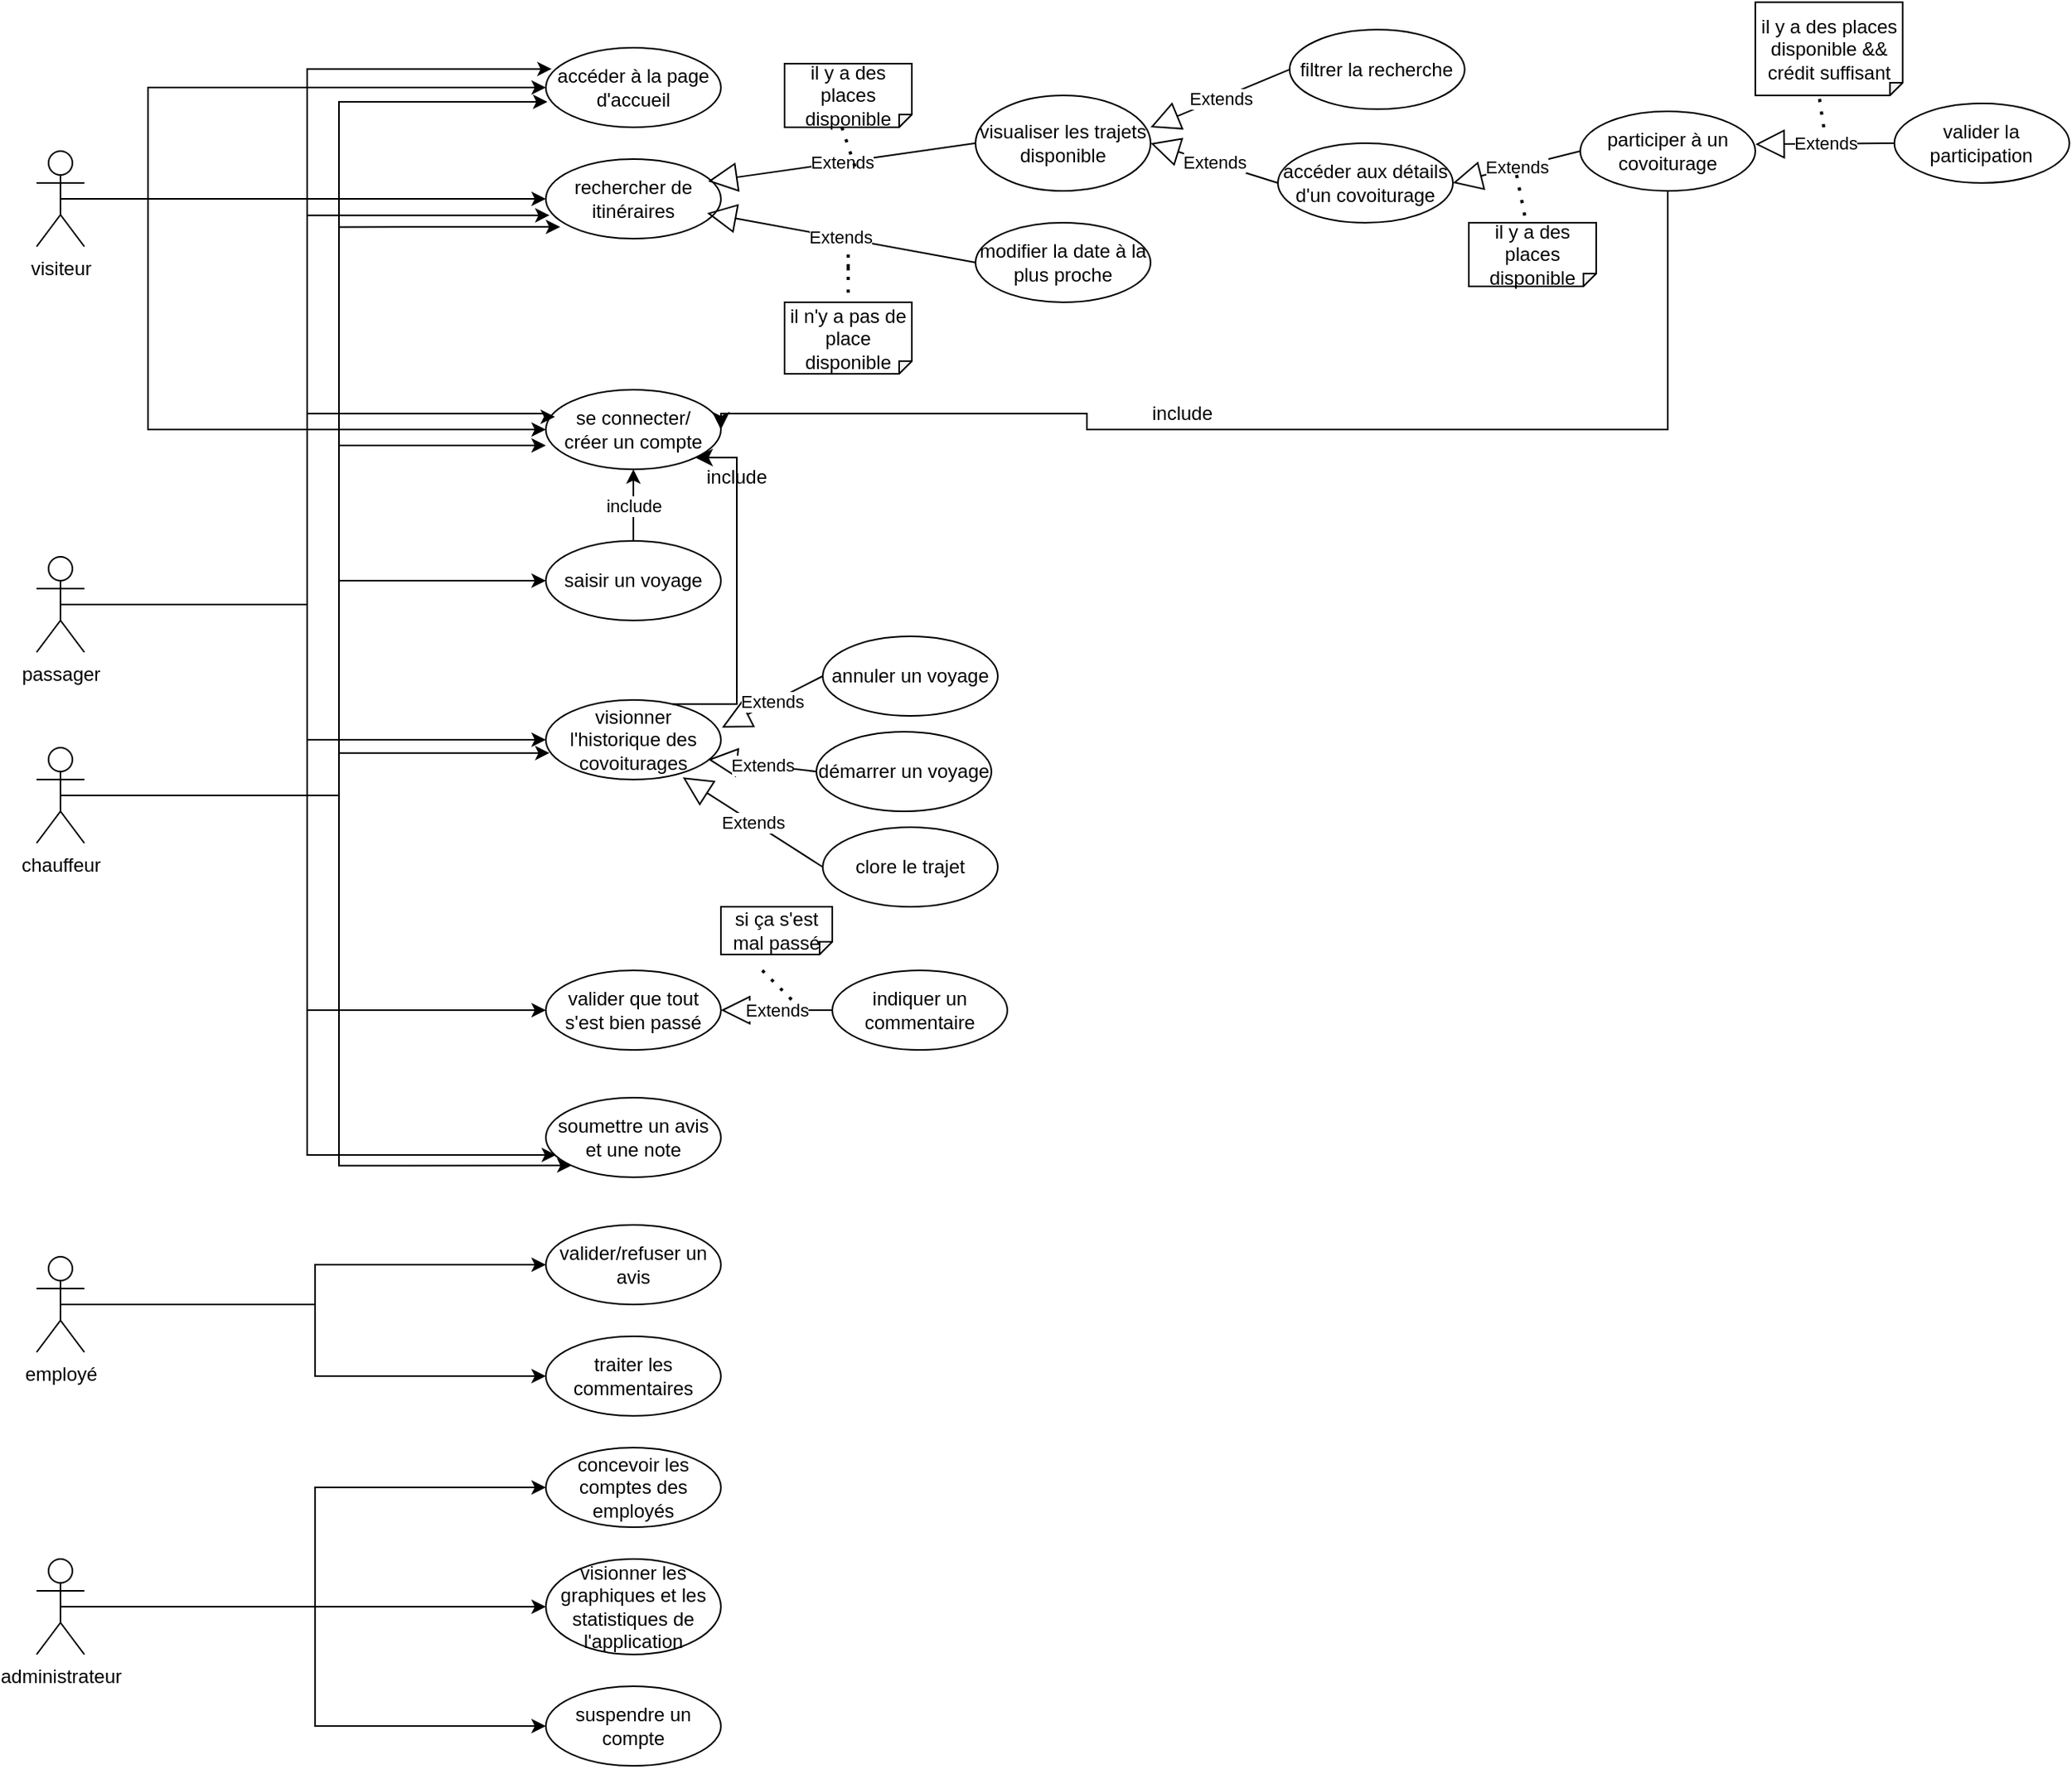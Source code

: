 <mxfile version="24.8.4">
  <diagram name="Page-1" id="wiz2T5z6nVeBckWS1VCR">
    <mxGraphModel dx="3096" dy="1177" grid="1" gridSize="10" guides="1" tooltips="1" connect="1" arrows="1" fold="1" page="1" pageScale="1" pageWidth="827" pageHeight="1169" math="0" shadow="0">
      <root>
        <mxCell id="0" />
        <mxCell id="1" parent="0" />
        <mxCell id="C1aFdkROowqhtCtDCV_U-31" value="accéder à la page d&#39;accueil" style="ellipse;whiteSpace=wrap;html=1;" vertex="1" parent="1">
          <mxGeometry x="130" y="420" width="110" height="50" as="geometry" />
        </mxCell>
        <mxCell id="C1aFdkROowqhtCtDCV_U-32" value="rechercher de itinéraires" style="ellipse;whiteSpace=wrap;html=1;" vertex="1" parent="1">
          <mxGeometry x="130" y="490" width="110" height="50" as="geometry" />
        </mxCell>
        <mxCell id="C1aFdkROowqhtCtDCV_U-33" value="visualiser les trajets disponible" style="ellipse;whiteSpace=wrap;html=1;" vertex="1" parent="1">
          <mxGeometry x="400" y="450" width="110" height="60" as="geometry" />
        </mxCell>
        <mxCell id="C1aFdkROowqhtCtDCV_U-38" value="modifier la date à la plus proche" style="ellipse;whiteSpace=wrap;html=1;" vertex="1" parent="1">
          <mxGeometry x="400" y="530" width="110" height="50" as="geometry" />
        </mxCell>
        <mxCell id="C1aFdkROowqhtCtDCV_U-40" value="Extends" style="endArrow=block;endSize=16;endFill=0;html=1;rounded=0;exitX=0;exitY=0.5;exitDx=0;exitDy=0;entryX=0.927;entryY=0.28;entryDx=0;entryDy=0;entryPerimeter=0;" edge="1" parent="1" source="C1aFdkROowqhtCtDCV_U-33" target="C1aFdkROowqhtCtDCV_U-32">
          <mxGeometry width="160" relative="1" as="geometry">
            <mxPoint x="250" y="610" as="sourcePoint" />
            <mxPoint x="410" y="610" as="targetPoint" />
          </mxGeometry>
        </mxCell>
        <mxCell id="C1aFdkROowqhtCtDCV_U-41" value="Extends" style="endArrow=block;endSize=16;endFill=0;html=1;rounded=0;exitX=0;exitY=0.5;exitDx=0;exitDy=0;entryX=0.921;entryY=0.68;entryDx=0;entryDy=0;entryPerimeter=0;" edge="1" parent="1" source="C1aFdkROowqhtCtDCV_U-38" target="C1aFdkROowqhtCtDCV_U-32">
          <mxGeometry width="160" relative="1" as="geometry">
            <mxPoint x="250" y="610" as="sourcePoint" />
            <mxPoint x="410" y="610" as="targetPoint" />
          </mxGeometry>
        </mxCell>
        <mxCell id="C1aFdkROowqhtCtDCV_U-42" value="" style="endArrow=none;dashed=1;html=1;dashPattern=1 3;strokeWidth=2;rounded=0;" edge="1" parent="1" target="C1aFdkROowqhtCtDCV_U-43">
          <mxGeometry width="50" height="50" relative="1" as="geometry">
            <mxPoint x="320" y="560" as="sourcePoint" />
            <mxPoint x="320" y="550" as="targetPoint" />
            <Array as="points">
              <mxPoint x="320" y="550" />
            </Array>
          </mxGeometry>
        </mxCell>
        <mxCell id="C1aFdkROowqhtCtDCV_U-43" value="il n&#39;y a pas de place disponible" style="shape=note;whiteSpace=wrap;html=1;backgroundOutline=1;darkOpacity=0.05;direction=south;size=8;" vertex="1" parent="1">
          <mxGeometry x="280" y="580" width="80" height="45" as="geometry" />
        </mxCell>
        <mxCell id="C1aFdkROowqhtCtDCV_U-44" value="il y a des places disponible" style="shape=note;whiteSpace=wrap;html=1;backgroundOutline=1;darkOpacity=0.05;direction=south;size=8;" vertex="1" parent="1">
          <mxGeometry x="280" y="430" width="80" height="40" as="geometry" />
        </mxCell>
        <mxCell id="C1aFdkROowqhtCtDCV_U-45" value="" style="endArrow=none;dashed=1;html=1;dashPattern=1 3;strokeWidth=2;rounded=0;exitX=0;exitY=0;exitDx=40;exitDy=44;exitPerimeter=0;" edge="1" parent="1" source="C1aFdkROowqhtCtDCV_U-44">
          <mxGeometry width="50" height="50" relative="1" as="geometry">
            <mxPoint x="330" y="570" as="sourcePoint" />
            <mxPoint x="326" y="500" as="targetPoint" />
          </mxGeometry>
        </mxCell>
        <mxCell id="C1aFdkROowqhtCtDCV_U-46" value="filtrer la recherche" style="ellipse;whiteSpace=wrap;html=1;" vertex="1" parent="1">
          <mxGeometry x="597.37" y="408.66" width="110" height="50" as="geometry" />
        </mxCell>
        <mxCell id="C1aFdkROowqhtCtDCV_U-47" value="accéder aux détails d&#39;un covoiturage" style="ellipse;whiteSpace=wrap;html=1;" vertex="1" parent="1">
          <mxGeometry x="590" y="480" width="110" height="50" as="geometry" />
        </mxCell>
        <mxCell id="C1aFdkROowqhtCtDCV_U-48" value="participer à un covoiturage" style="ellipse;whiteSpace=wrap;html=1;" vertex="1" parent="1">
          <mxGeometry x="780" y="460" width="110" height="50" as="geometry" />
        </mxCell>
        <mxCell id="C1aFdkROowqhtCtDCV_U-49" value="Extends" style="endArrow=block;endSize=16;endFill=0;html=1;rounded=0;exitX=0;exitY=0.5;exitDx=0;exitDy=0;entryX=0.933;entryY=0.189;entryDx=0;entryDy=0;entryPerimeter=0;" edge="1" parent="1" source="C1aFdkROowqhtCtDCV_U-46">
          <mxGeometry width="160" relative="1" as="geometry">
            <mxPoint x="397.37" y="608.66" as="sourcePoint" />
            <mxPoint x="510.0" y="470.0" as="targetPoint" />
          </mxGeometry>
        </mxCell>
        <mxCell id="C1aFdkROowqhtCtDCV_U-50" value="Extends" style="endArrow=block;endSize=16;endFill=0;html=1;rounded=0;exitX=0;exitY=0.5;exitDx=0;exitDy=0;entryX=1;entryY=0.5;entryDx=0;entryDy=0;" edge="1" parent="1" source="C1aFdkROowqhtCtDCV_U-47" target="C1aFdkROowqhtCtDCV_U-33">
          <mxGeometry width="160" relative="1" as="geometry">
            <mxPoint x="520" y="490" as="sourcePoint" />
            <mxPoint x="540" y="445" as="targetPoint" />
          </mxGeometry>
        </mxCell>
        <mxCell id="C1aFdkROowqhtCtDCV_U-51" value="Extends" style="endArrow=block;endSize=16;endFill=0;html=1;rounded=0;exitX=0;exitY=0.5;exitDx=0;exitDy=0;entryX=1;entryY=0.5;entryDx=0;entryDy=0;" edge="1" parent="1" source="C1aFdkROowqhtCtDCV_U-48" target="C1aFdkROowqhtCtDCV_U-47">
          <mxGeometry width="160" relative="1" as="geometry">
            <mxPoint x="520" y="490" as="sourcePoint" />
            <mxPoint x="560" y="525" as="targetPoint" />
          </mxGeometry>
        </mxCell>
        <mxCell id="C1aFdkROowqhtCtDCV_U-52" value="" style="endArrow=none;dashed=1;html=1;dashPattern=1 3;strokeWidth=2;rounded=0;" edge="1" target="C1aFdkROowqhtCtDCV_U-53" parent="1">
          <mxGeometry width="50" height="50" relative="1" as="geometry">
            <mxPoint x="740" y="500" as="sourcePoint" />
            <mxPoint x="680" y="510" as="targetPoint" />
          </mxGeometry>
        </mxCell>
        <mxCell id="C1aFdkROowqhtCtDCV_U-53" value="il y a des places disponible" style="shape=note;whiteSpace=wrap;html=1;backgroundOutline=1;darkOpacity=0.05;direction=south;size=8;" vertex="1" parent="1">
          <mxGeometry x="710" y="530" width="80" height="40" as="geometry" />
        </mxCell>
        <mxCell id="C1aFdkROowqhtCtDCV_U-54" value="se connecter/&lt;div&gt;créer un compte&lt;/div&gt;" style="ellipse;whiteSpace=wrap;html=1;" vertex="1" parent="1">
          <mxGeometry x="130" y="635" width="110" height="50" as="geometry" />
        </mxCell>
        <mxCell id="C1aFdkROowqhtCtDCV_U-59" value="" style="edgeStyle=segmentEdgeStyle;endArrow=classic;html=1;curved=0;rounded=0;endSize=8;startSize=8;exitX=0.5;exitY=1;exitDx=0;exitDy=0;entryX=1;entryY=0.5;entryDx=0;entryDy=0;" edge="1" parent="1" source="C1aFdkROowqhtCtDCV_U-48" target="C1aFdkROowqhtCtDCV_U-54">
          <mxGeometry width="50" height="50" relative="1" as="geometry">
            <mxPoint x="500" y="650" as="sourcePoint" />
            <mxPoint x="310" y="660" as="targetPoint" />
            <Array as="points">
              <mxPoint x="835" y="660" />
              <mxPoint x="470" y="660" />
              <mxPoint x="470" y="650" />
            </Array>
          </mxGeometry>
        </mxCell>
        <mxCell id="C1aFdkROowqhtCtDCV_U-60" value="include" style="text;html=1;align=center;verticalAlign=middle;whiteSpace=wrap;rounded=0;" vertex="1" parent="1">
          <mxGeometry x="500" y="635" width="60" height="30" as="geometry" />
        </mxCell>
        <mxCell id="C1aFdkROowqhtCtDCV_U-61" value="valider la participation" style="ellipse;whiteSpace=wrap;html=1;" vertex="1" parent="1">
          <mxGeometry x="977.37" y="455.0" width="110" height="50" as="geometry" />
        </mxCell>
        <mxCell id="C1aFdkROowqhtCtDCV_U-62" value="Extends" style="endArrow=block;endSize=16;endFill=0;html=1;rounded=0;exitX=0;exitY=0.5;exitDx=0;exitDy=0;entryX=0.933;entryY=0.189;entryDx=0;entryDy=0;entryPerimeter=0;" edge="1" source="C1aFdkROowqhtCtDCV_U-61" parent="1">
          <mxGeometry width="160" relative="1" as="geometry">
            <mxPoint x="777.37" y="619.33" as="sourcePoint" />
            <mxPoint x="890.0" y="480.67" as="targetPoint" />
          </mxGeometry>
        </mxCell>
        <mxCell id="C1aFdkROowqhtCtDCV_U-64" value="il y a des places disponible &amp;amp;&amp;amp; crédit suffisant" style="shape=note;whiteSpace=wrap;html=1;backgroundOutline=1;darkOpacity=0.05;direction=south;size=8;" vertex="1" parent="1">
          <mxGeometry x="890" y="391.34" width="92.63" height="58.66" as="geometry" />
        </mxCell>
        <mxCell id="C1aFdkROowqhtCtDCV_U-65" value="" style="endArrow=none;dashed=1;html=1;dashPattern=1 3;strokeWidth=2;rounded=0;" edge="1" parent="1">
          <mxGeometry width="50" height="50" relative="1" as="geometry">
            <mxPoint x="933" y="470" as="sourcePoint" />
            <mxPoint x="930" y="450" as="targetPoint" />
          </mxGeometry>
        </mxCell>
        <mxCell id="C1aFdkROowqhtCtDCV_U-66" value="visionner l&#39;historique des covoiturages" style="ellipse;whiteSpace=wrap;html=1;" vertex="1" parent="1">
          <mxGeometry x="130" y="830" width="110" height="50" as="geometry" />
        </mxCell>
        <mxCell id="C1aFdkROowqhtCtDCV_U-71" value="" style="endArrow=classic;html=1;rounded=0;entryX=0.5;entryY=1;entryDx=0;entryDy=0;exitX=0.5;exitY=0;exitDx=0;exitDy=0;" edge="1" parent="1" source="C1aFdkROowqhtCtDCV_U-73" target="C1aFdkROowqhtCtDCV_U-54">
          <mxGeometry relative="1" as="geometry">
            <mxPoint x="180" y="720" as="sourcePoint" />
            <mxPoint x="510" y="630" as="targetPoint" />
          </mxGeometry>
        </mxCell>
        <mxCell id="C1aFdkROowqhtCtDCV_U-72" value="include" style="edgeLabel;resizable=0;html=1;;align=center;verticalAlign=middle;" connectable="0" vertex="1" parent="C1aFdkROowqhtCtDCV_U-71">
          <mxGeometry relative="1" as="geometry" />
        </mxCell>
        <mxCell id="C1aFdkROowqhtCtDCV_U-73" value="saisir un voyage" style="ellipse;whiteSpace=wrap;html=1;" vertex="1" parent="1">
          <mxGeometry x="130" y="730" width="110" height="50" as="geometry" />
        </mxCell>
        <mxCell id="C1aFdkROowqhtCtDCV_U-75" value="annuler un voyage" style="ellipse;whiteSpace=wrap;html=1;" vertex="1" parent="1">
          <mxGeometry x="304" y="790" width="110" height="50" as="geometry" />
        </mxCell>
        <mxCell id="C1aFdkROowqhtCtDCV_U-76" value="démarrer un voyage" style="ellipse;whiteSpace=wrap;html=1;" vertex="1" parent="1">
          <mxGeometry x="300" y="850" width="110" height="50" as="geometry" />
        </mxCell>
        <mxCell id="C1aFdkROowqhtCtDCV_U-78" value="Extends" style="endArrow=block;endSize=16;endFill=0;html=1;rounded=0;exitX=0;exitY=0.5;exitDx=0;exitDy=0;entryX=1.006;entryY=0.347;entryDx=0;entryDy=0;entryPerimeter=0;" edge="1" parent="1" source="C1aFdkROowqhtCtDCV_U-75" target="C1aFdkROowqhtCtDCV_U-66">
          <mxGeometry width="160" relative="1" as="geometry">
            <mxPoint x="369" y="841" as="sourcePoint" />
            <mxPoint x="210" y="810" as="targetPoint" />
          </mxGeometry>
        </mxCell>
        <mxCell id="C1aFdkROowqhtCtDCV_U-79" value="Extends" style="endArrow=block;endSize=16;endFill=0;html=1;rounded=0;exitX=0;exitY=0.5;exitDx=0;exitDy=0;entryX=0.927;entryY=0.747;entryDx=0;entryDy=0;entryPerimeter=0;" edge="1" parent="1" source="C1aFdkROowqhtCtDCV_U-76" target="C1aFdkROowqhtCtDCV_U-66">
          <mxGeometry width="160" relative="1" as="geometry">
            <mxPoint x="290" y="725" as="sourcePoint" />
            <mxPoint x="250" y="750" as="targetPoint" />
          </mxGeometry>
        </mxCell>
        <mxCell id="C1aFdkROowqhtCtDCV_U-80" value="include" style="text;html=1;align=center;verticalAlign=middle;whiteSpace=wrap;rounded=0;" vertex="1" parent="1">
          <mxGeometry x="220" y="675" width="60" height="30" as="geometry" />
        </mxCell>
        <mxCell id="C1aFdkROowqhtCtDCV_U-81" value="" style="edgeStyle=elbowEdgeStyle;elbow=vertical;endArrow=classic;html=1;curved=0;rounded=0;endSize=8;startSize=8;exitX=0.721;exitY=0.053;exitDx=0;exitDy=0;entryX=1;entryY=1;entryDx=0;entryDy=0;exitPerimeter=0;" edge="1" parent="1" source="C1aFdkROowqhtCtDCV_U-66" target="C1aFdkROowqhtCtDCV_U-54">
          <mxGeometry width="50" height="50" relative="1" as="geometry">
            <mxPoint x="390" y="840" as="sourcePoint" />
            <mxPoint x="550" y="700" as="targetPoint" />
            <Array as="points">
              <mxPoint x="250" y="750" />
            </Array>
          </mxGeometry>
        </mxCell>
        <mxCell id="C1aFdkROowqhtCtDCV_U-82" value="clore le trajet" style="ellipse;whiteSpace=wrap;html=1;" vertex="1" parent="1">
          <mxGeometry x="304" y="910" width="110" height="50" as="geometry" />
        </mxCell>
        <mxCell id="C1aFdkROowqhtCtDCV_U-83" value="Extends" style="endArrow=block;endSize=16;endFill=0;html=1;rounded=0;exitX=0;exitY=0.5;exitDx=0;exitDy=0;entryX=0.782;entryY=0.973;entryDx=0;entryDy=0;entryPerimeter=0;" edge="1" parent="1" source="C1aFdkROowqhtCtDCV_U-82" target="C1aFdkROowqhtCtDCV_U-66">
          <mxGeometry width="160" relative="1" as="geometry">
            <mxPoint x="310" y="785" as="sourcePoint" />
            <mxPoint x="242" y="767" as="targetPoint" />
          </mxGeometry>
        </mxCell>
        <mxCell id="C1aFdkROowqhtCtDCV_U-84" value="valider que tout s&#39;est bien passé" style="ellipse;whiteSpace=wrap;html=1;" vertex="1" parent="1">
          <mxGeometry x="130" y="1000" width="110" height="50" as="geometry" />
        </mxCell>
        <mxCell id="C1aFdkROowqhtCtDCV_U-85" value="indiquer un commentaire" style="ellipse;whiteSpace=wrap;html=1;" vertex="1" parent="1">
          <mxGeometry x="310" y="1000" width="110" height="50" as="geometry" />
        </mxCell>
        <mxCell id="C1aFdkROowqhtCtDCV_U-86" value="Extends" style="endArrow=block;endSize=16;endFill=0;html=1;rounded=0;exitX=0;exitY=0.5;exitDx=0;exitDy=0;entryX=1;entryY=0.5;entryDx=0;entryDy=0;" edge="1" parent="1" source="C1aFdkROowqhtCtDCV_U-85" target="C1aFdkROowqhtCtDCV_U-84">
          <mxGeometry width="160" relative="1" as="geometry">
            <mxPoint x="314" y="945" as="sourcePoint" />
            <mxPoint x="226" y="889" as="targetPoint" />
          </mxGeometry>
        </mxCell>
        <mxCell id="C1aFdkROowqhtCtDCV_U-87" value="" style="endArrow=none;dashed=1;html=1;dashPattern=1 3;strokeWidth=2;rounded=0;exitX=0;exitY=0;exitDx=40;exitDy=44;exitPerimeter=0;" edge="1" source="C1aFdkROowqhtCtDCV_U-88" parent="1">
          <mxGeometry width="50" height="50" relative="1" as="geometry">
            <mxPoint x="290" y="1090" as="sourcePoint" />
            <mxPoint x="286" y="1020" as="targetPoint" />
          </mxGeometry>
        </mxCell>
        <mxCell id="C1aFdkROowqhtCtDCV_U-88" value="si ça s&#39;est mal passé" style="shape=note;whiteSpace=wrap;html=1;backgroundOutline=1;darkOpacity=0.05;direction=south;size=8;" vertex="1" parent="1">
          <mxGeometry x="240" y="960" width="70" height="30" as="geometry" />
        </mxCell>
        <mxCell id="C1aFdkROowqhtCtDCV_U-89" value="soumettre un avis et une note" style="ellipse;whiteSpace=wrap;html=1;" vertex="1" parent="1">
          <mxGeometry x="130" y="1080" width="110" height="50" as="geometry" />
        </mxCell>
        <mxCell id="C1aFdkROowqhtCtDCV_U-90" value="valider/refuser un avis" style="ellipse;whiteSpace=wrap;html=1;" vertex="1" parent="1">
          <mxGeometry x="130" y="1160" width="110" height="50" as="geometry" />
        </mxCell>
        <mxCell id="C1aFdkROowqhtCtDCV_U-91" value="traiter les commentaires" style="ellipse;whiteSpace=wrap;html=1;" vertex="1" parent="1">
          <mxGeometry x="130" y="1230" width="110" height="50" as="geometry" />
        </mxCell>
        <mxCell id="C1aFdkROowqhtCtDCV_U-92" value="concevoir les comptes des employés" style="ellipse;whiteSpace=wrap;html=1;" vertex="1" parent="1">
          <mxGeometry x="130" y="1300" width="110" height="50" as="geometry" />
        </mxCell>
        <mxCell id="C1aFdkROowqhtCtDCV_U-93" value="visionner les graphiques et les statistiques de l&#39;application" style="ellipse;whiteSpace=wrap;html=1;" vertex="1" parent="1">
          <mxGeometry x="130" y="1370" width="110" height="60" as="geometry" />
        </mxCell>
        <mxCell id="C1aFdkROowqhtCtDCV_U-94" value="suspendre un compte" style="ellipse;whiteSpace=wrap;html=1;" vertex="1" parent="1">
          <mxGeometry x="130" y="1450" width="110" height="50" as="geometry" />
        </mxCell>
        <mxCell id="C1aFdkROowqhtCtDCV_U-127" style="edgeStyle=orthogonalEdgeStyle;rounded=0;orthogonalLoop=1;jettySize=auto;html=1;exitX=0.5;exitY=0.5;exitDx=0;exitDy=0;exitPerimeter=0;entryX=0;entryY=0.5;entryDx=0;entryDy=0;" edge="1" parent="1" source="C1aFdkROowqhtCtDCV_U-98" target="C1aFdkROowqhtCtDCV_U-92">
          <mxGeometry relative="1" as="geometry" />
        </mxCell>
        <mxCell id="C1aFdkROowqhtCtDCV_U-128" style="edgeStyle=orthogonalEdgeStyle;rounded=0;orthogonalLoop=1;jettySize=auto;html=1;exitX=0.5;exitY=0.5;exitDx=0;exitDy=0;exitPerimeter=0;entryX=0;entryY=0.5;entryDx=0;entryDy=0;" edge="1" parent="1" source="C1aFdkROowqhtCtDCV_U-98" target="C1aFdkROowqhtCtDCV_U-93">
          <mxGeometry relative="1" as="geometry" />
        </mxCell>
        <mxCell id="C1aFdkROowqhtCtDCV_U-129" style="edgeStyle=orthogonalEdgeStyle;rounded=0;orthogonalLoop=1;jettySize=auto;html=1;exitX=0.5;exitY=0.5;exitDx=0;exitDy=0;exitPerimeter=0;entryX=0;entryY=0.5;entryDx=0;entryDy=0;" edge="1" parent="1" source="C1aFdkROowqhtCtDCV_U-98" target="C1aFdkROowqhtCtDCV_U-94">
          <mxGeometry relative="1" as="geometry" />
        </mxCell>
        <mxCell id="C1aFdkROowqhtCtDCV_U-98" value="administrateur" style="shape=umlActor;verticalLabelPosition=bottom;verticalAlign=top;html=1;" vertex="1" parent="1">
          <mxGeometry x="-190" y="1370" width="30" height="60" as="geometry" />
        </mxCell>
        <mxCell id="C1aFdkROowqhtCtDCV_U-101" style="edgeStyle=orthogonalEdgeStyle;rounded=0;orthogonalLoop=1;jettySize=auto;html=1;entryX=0;entryY=0.5;entryDx=0;entryDy=0;exitX=0.5;exitY=0.5;exitDx=0;exitDy=0;exitPerimeter=0;" edge="1" parent="1" source="C1aFdkROowqhtCtDCV_U-99" target="C1aFdkROowqhtCtDCV_U-31">
          <mxGeometry relative="1" as="geometry">
            <mxPoint x="10" y="540" as="sourcePoint" />
            <Array as="points">
              <mxPoint x="-120" y="515" />
              <mxPoint x="-120" y="445" />
            </Array>
          </mxGeometry>
        </mxCell>
        <mxCell id="C1aFdkROowqhtCtDCV_U-104" style="edgeStyle=orthogonalEdgeStyle;rounded=0;orthogonalLoop=1;jettySize=auto;html=1;exitX=0.5;exitY=0.5;exitDx=0;exitDy=0;exitPerimeter=0;" edge="1" parent="1" source="C1aFdkROowqhtCtDCV_U-99" target="C1aFdkROowqhtCtDCV_U-32">
          <mxGeometry relative="1" as="geometry" />
        </mxCell>
        <mxCell id="C1aFdkROowqhtCtDCV_U-105" style="edgeStyle=orthogonalEdgeStyle;rounded=0;orthogonalLoop=1;jettySize=auto;html=1;exitX=0.5;exitY=0.5;exitDx=0;exitDy=0;exitPerimeter=0;entryX=0;entryY=0.5;entryDx=0;entryDy=0;" edge="1" parent="1" source="C1aFdkROowqhtCtDCV_U-99" target="C1aFdkROowqhtCtDCV_U-54">
          <mxGeometry relative="1" as="geometry">
            <Array as="points">
              <mxPoint x="-120" y="515" />
              <mxPoint x="-120" y="660" />
            </Array>
          </mxGeometry>
        </mxCell>
        <mxCell id="C1aFdkROowqhtCtDCV_U-99" value="visiteur" style="shape=umlActor;verticalLabelPosition=bottom;verticalAlign=top;html=1;" vertex="1" parent="1">
          <mxGeometry x="-190" y="485" width="30" height="60" as="geometry" />
        </mxCell>
        <mxCell id="C1aFdkROowqhtCtDCV_U-107" style="edgeStyle=orthogonalEdgeStyle;rounded=0;orthogonalLoop=1;jettySize=auto;html=1;exitX=0.5;exitY=0.5;exitDx=0;exitDy=0;exitPerimeter=0;entryX=0;entryY=0.5;entryDx=0;entryDy=0;" edge="1" parent="1" source="C1aFdkROowqhtCtDCV_U-106" target="C1aFdkROowqhtCtDCV_U-66">
          <mxGeometry relative="1" as="geometry">
            <Array as="points">
              <mxPoint x="-20" y="770" />
              <mxPoint x="-20" y="855" />
            </Array>
          </mxGeometry>
        </mxCell>
        <mxCell id="C1aFdkROowqhtCtDCV_U-108" style="edgeStyle=orthogonalEdgeStyle;rounded=0;orthogonalLoop=1;jettySize=auto;html=1;exitX=0.5;exitY=0.5;exitDx=0;exitDy=0;exitPerimeter=0;entryX=0;entryY=0.5;entryDx=0;entryDy=0;" edge="1" parent="1" source="C1aFdkROowqhtCtDCV_U-106" target="C1aFdkROowqhtCtDCV_U-84">
          <mxGeometry relative="1" as="geometry">
            <Array as="points">
              <mxPoint x="-20" y="770" />
              <mxPoint x="-20" y="1025" />
            </Array>
          </mxGeometry>
        </mxCell>
        <mxCell id="C1aFdkROowqhtCtDCV_U-109" style="edgeStyle=orthogonalEdgeStyle;rounded=0;orthogonalLoop=1;jettySize=auto;html=1;exitX=0.5;exitY=0.5;exitDx=0;exitDy=0;exitPerimeter=0;entryX=0.058;entryY=0.72;entryDx=0;entryDy=0;entryPerimeter=0;" edge="1" parent="1" target="C1aFdkROowqhtCtDCV_U-89">
          <mxGeometry relative="1" as="geometry">
            <mxPoint x="-175" y="767.5" as="sourcePoint" />
            <mxPoint x="130" y="1102.5" as="targetPoint" />
            <Array as="points">
              <mxPoint x="-175" y="770" />
              <mxPoint x="-20" y="770" />
              <mxPoint x="-20" y="1116" />
            </Array>
          </mxGeometry>
        </mxCell>
        <mxCell id="C1aFdkROowqhtCtDCV_U-111" style="edgeStyle=orthogonalEdgeStyle;rounded=0;orthogonalLoop=1;jettySize=auto;html=1;exitX=0.5;exitY=0.5;exitDx=0;exitDy=0;exitPerimeter=0;entryX=0.052;entryY=0.34;entryDx=0;entryDy=0;entryPerimeter=0;" edge="1" parent="1" source="C1aFdkROowqhtCtDCV_U-106" target="C1aFdkROowqhtCtDCV_U-54">
          <mxGeometry relative="1" as="geometry">
            <Array as="points">
              <mxPoint x="-20" y="770" />
              <mxPoint x="-20" y="650" />
              <mxPoint x="130" y="650" />
              <mxPoint x="130" y="652" />
            </Array>
          </mxGeometry>
        </mxCell>
        <mxCell id="C1aFdkROowqhtCtDCV_U-106" value="passager" style="shape=umlActor;verticalLabelPosition=bottom;verticalAlign=top;html=1;" vertex="1" parent="1">
          <mxGeometry x="-190" y="740" width="30" height="60" as="geometry" />
        </mxCell>
        <mxCell id="C1aFdkROowqhtCtDCV_U-112" style="edgeStyle=orthogonalEdgeStyle;rounded=0;orthogonalLoop=1;jettySize=auto;html=1;exitX=0.5;exitY=0.5;exitDx=0;exitDy=0;exitPerimeter=0;entryX=0.021;entryY=0.707;entryDx=0;entryDy=0;entryPerimeter=0;" edge="1" parent="1" source="C1aFdkROowqhtCtDCV_U-106" target="C1aFdkROowqhtCtDCV_U-32">
          <mxGeometry relative="1" as="geometry">
            <Array as="points">
              <mxPoint x="-20" y="770" />
              <mxPoint x="-20" y="525" />
            </Array>
          </mxGeometry>
        </mxCell>
        <mxCell id="C1aFdkROowqhtCtDCV_U-113" style="edgeStyle=orthogonalEdgeStyle;rounded=0;orthogonalLoop=1;jettySize=auto;html=1;exitX=0.5;exitY=0.5;exitDx=0;exitDy=0;exitPerimeter=0;entryX=0.033;entryY=0.267;entryDx=0;entryDy=0;entryPerimeter=0;" edge="1" parent="1" source="C1aFdkROowqhtCtDCV_U-106" target="C1aFdkROowqhtCtDCV_U-31">
          <mxGeometry relative="1" as="geometry">
            <Array as="points">
              <mxPoint x="-20" y="770" />
              <mxPoint x="-20" y="433" />
            </Array>
          </mxGeometry>
        </mxCell>
        <mxCell id="C1aFdkROowqhtCtDCV_U-119" style="edgeStyle=orthogonalEdgeStyle;rounded=0;orthogonalLoop=1;jettySize=auto;html=1;exitX=0.5;exitY=0.5;exitDx=0;exitDy=0;exitPerimeter=0;entryX=0;entryY=0.5;entryDx=0;entryDy=0;" edge="1" parent="1" source="C1aFdkROowqhtCtDCV_U-115" target="C1aFdkROowqhtCtDCV_U-73">
          <mxGeometry relative="1" as="geometry">
            <Array as="points">
              <mxPoint y="890" />
              <mxPoint y="755" />
            </Array>
          </mxGeometry>
        </mxCell>
        <mxCell id="C1aFdkROowqhtCtDCV_U-121" style="edgeStyle=orthogonalEdgeStyle;rounded=0;orthogonalLoop=1;jettySize=auto;html=1;exitX=0.5;exitY=0.5;exitDx=0;exitDy=0;exitPerimeter=0;entryX=0;entryY=1;entryDx=0;entryDy=0;" edge="1" parent="1" source="C1aFdkROowqhtCtDCV_U-115" target="C1aFdkROowqhtCtDCV_U-89">
          <mxGeometry relative="1" as="geometry">
            <Array as="points">
              <mxPoint y="890" />
              <mxPoint y="1123" />
            </Array>
          </mxGeometry>
        </mxCell>
        <mxCell id="C1aFdkROowqhtCtDCV_U-115" value="chauffeur" style="shape=umlActor;verticalLabelPosition=bottom;verticalAlign=top;html=1;" vertex="1" parent="1">
          <mxGeometry x="-190" y="860" width="30" height="60" as="geometry" />
        </mxCell>
        <mxCell id="C1aFdkROowqhtCtDCV_U-116" style="edgeStyle=orthogonalEdgeStyle;rounded=0;orthogonalLoop=1;jettySize=auto;html=1;exitX=0.5;exitY=0.5;exitDx=0;exitDy=0;exitPerimeter=0;entryX=0.009;entryY=0.68;entryDx=0;entryDy=0;entryPerimeter=0;" edge="1" parent="1" source="C1aFdkROowqhtCtDCV_U-115" target="C1aFdkROowqhtCtDCV_U-31">
          <mxGeometry relative="1" as="geometry">
            <Array as="points">
              <mxPoint y="890" />
              <mxPoint y="454" />
            </Array>
          </mxGeometry>
        </mxCell>
        <mxCell id="C1aFdkROowqhtCtDCV_U-117" style="edgeStyle=orthogonalEdgeStyle;rounded=0;orthogonalLoop=1;jettySize=auto;html=1;exitX=0.5;exitY=0.5;exitDx=0;exitDy=0;exitPerimeter=0;entryX=0.082;entryY=0.853;entryDx=0;entryDy=0;entryPerimeter=0;" edge="1" parent="1" source="C1aFdkROowqhtCtDCV_U-115" target="C1aFdkROowqhtCtDCV_U-32">
          <mxGeometry relative="1" as="geometry">
            <Array as="points">
              <mxPoint y="890" />
              <mxPoint y="533" />
            </Array>
          </mxGeometry>
        </mxCell>
        <mxCell id="C1aFdkROowqhtCtDCV_U-118" style="edgeStyle=orthogonalEdgeStyle;rounded=0;orthogonalLoop=1;jettySize=auto;html=1;exitX=0.5;exitY=0.5;exitDx=0;exitDy=0;exitPerimeter=0;entryX=0;entryY=0.7;entryDx=0;entryDy=0;entryPerimeter=0;" edge="1" parent="1" source="C1aFdkROowqhtCtDCV_U-115" target="C1aFdkROowqhtCtDCV_U-54">
          <mxGeometry relative="1" as="geometry">
            <Array as="points">
              <mxPoint y="890" />
              <mxPoint y="670" />
            </Array>
          </mxGeometry>
        </mxCell>
        <mxCell id="C1aFdkROowqhtCtDCV_U-120" style="edgeStyle=orthogonalEdgeStyle;rounded=0;orthogonalLoop=1;jettySize=auto;html=1;exitX=0.5;exitY=0.5;exitDx=0;exitDy=0;exitPerimeter=0;entryX=0.021;entryY=0.667;entryDx=0;entryDy=0;entryPerimeter=0;" edge="1" parent="1" source="C1aFdkROowqhtCtDCV_U-115" target="C1aFdkROowqhtCtDCV_U-66">
          <mxGeometry relative="1" as="geometry">
            <Array as="points">
              <mxPoint y="890" />
              <mxPoint y="863" />
            </Array>
          </mxGeometry>
        </mxCell>
        <mxCell id="C1aFdkROowqhtCtDCV_U-123" style="edgeStyle=orthogonalEdgeStyle;rounded=0;orthogonalLoop=1;jettySize=auto;html=1;exitX=0.5;exitY=0.5;exitDx=0;exitDy=0;exitPerimeter=0;entryX=0;entryY=0.5;entryDx=0;entryDy=0;" edge="1" parent="1" source="C1aFdkROowqhtCtDCV_U-122" target="C1aFdkROowqhtCtDCV_U-90">
          <mxGeometry relative="1" as="geometry" />
        </mxCell>
        <mxCell id="C1aFdkROowqhtCtDCV_U-124" style="edgeStyle=orthogonalEdgeStyle;rounded=0;orthogonalLoop=1;jettySize=auto;html=1;exitX=0.5;exitY=0.5;exitDx=0;exitDy=0;exitPerimeter=0;entryX=0;entryY=0.5;entryDx=0;entryDy=0;" edge="1" parent="1" source="C1aFdkROowqhtCtDCV_U-122" target="C1aFdkROowqhtCtDCV_U-91">
          <mxGeometry relative="1" as="geometry" />
        </mxCell>
        <mxCell id="C1aFdkROowqhtCtDCV_U-122" value="employé" style="shape=umlActor;verticalLabelPosition=bottom;verticalAlign=top;html=1;" vertex="1" parent="1">
          <mxGeometry x="-190" y="1180" width="30" height="60" as="geometry" />
        </mxCell>
      </root>
    </mxGraphModel>
  </diagram>
</mxfile>
